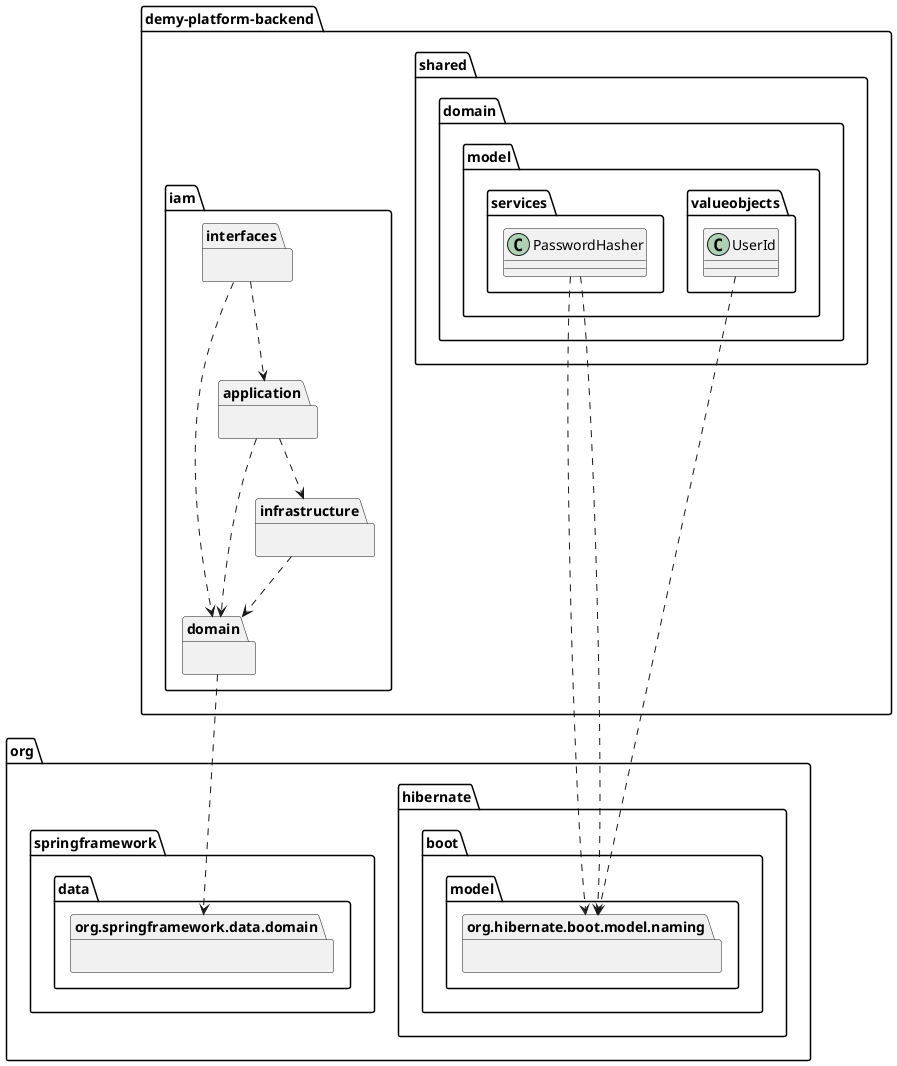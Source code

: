 @startuml
package demy-platform-backend as demy_platform_backend  {
    package iam {
        package domain {}
        package infrastructure {}
        package application {}
        package interfaces {}
    }
'    package iam {}
'    package scheduling {}
'    package billing {}
'    package attendance {}
'    package shared {}
}
package org.springframework.data.domain {}
package org.hibernate.boot.model.naming {}

demy_platform_backend.iam.domain ..> org.springframework.data.domain
demy_platform_backend.iam.infrastructure ..> demy_platform_backend.iam.domain
demy_platform_backend.iam.application ..> demy_platform_backend.iam.domain
demy_platform_backend.iam.application ..> demy_platform_backend.iam.infrastructure
demy_platform_backend.iam.interfaces ..> demy_platform_backend.iam.application
demy_platform_backend.iam.interfaces ..> demy_platform_backend.iam.domain
demy_platform_backend.shared.domain.model.services.PasswordHasher ..> org.hibernate.boot.model.naming
demy_platform_backend.shared.domain.model.services.PasswordHasher ..> org.hibernate.boot.model.naming
demy_platform_backend.shared.domain.model.valueobjects.UserId ..> org.hibernate.boot.model.naming 


@enduml